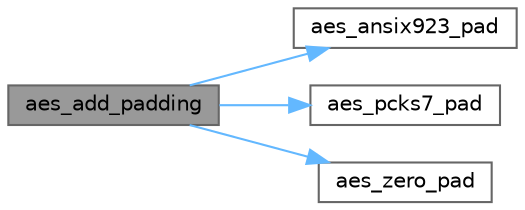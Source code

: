 digraph "aes_add_padding"
{
 // LATEX_PDF_SIZE
  bgcolor="transparent";
  edge [fontname=Helvetica,fontsize=10,labelfontname=Helvetica,labelfontsize=10];
  node [fontname=Helvetica,fontsize=10,shape=box,height=0.2,width=0.4];
  rankdir="LR";
  Node1 [id="Node000001",label="aes_add_padding",height=0.2,width=0.4,color="gray40", fillcolor="grey60", style="filled", fontcolor="black",tooltip="Applies the selected padding scheme to input data."];
  Node1 -> Node2 [id="edge1_Node000001_Node000002",color="steelblue1",style="solid",tooltip=" "];
  Node2 [id="Node000002",label="aes_ansix923_pad",height=0.2,width=0.4,color="grey40", fillcolor="white", style="filled",URL="$aes__padding_8c.html#a31b31452288cd781aad85832d31371bf",tooltip="Applies ANSI X.923 padding to the input buffer."];
  Node1 -> Node3 [id="edge2_Node000001_Node000003",color="steelblue1",style="solid",tooltip=" "];
  Node3 [id="Node000003",label="aes_pcks7_pad",height=0.2,width=0.4,color="grey40", fillcolor="white", style="filled",URL="$aes__padding_8c.html#a7638651d1153e092f066ac7d1d85027e",tooltip="Applies PKCS#7 padding to the input buffer."];
  Node1 -> Node4 [id="edge3_Node000001_Node000004",color="steelblue1",style="solid",tooltip=" "];
  Node4 [id="Node000004",label="aes_zero_pad",height=0.2,width=0.4,color="grey40", fillcolor="white", style="filled",URL="$aes__padding_8c.html#a77a6295a2494ecca4d81cf3b4d9ecdf0",tooltip="Applies zero padding to the input buffer."];
}
